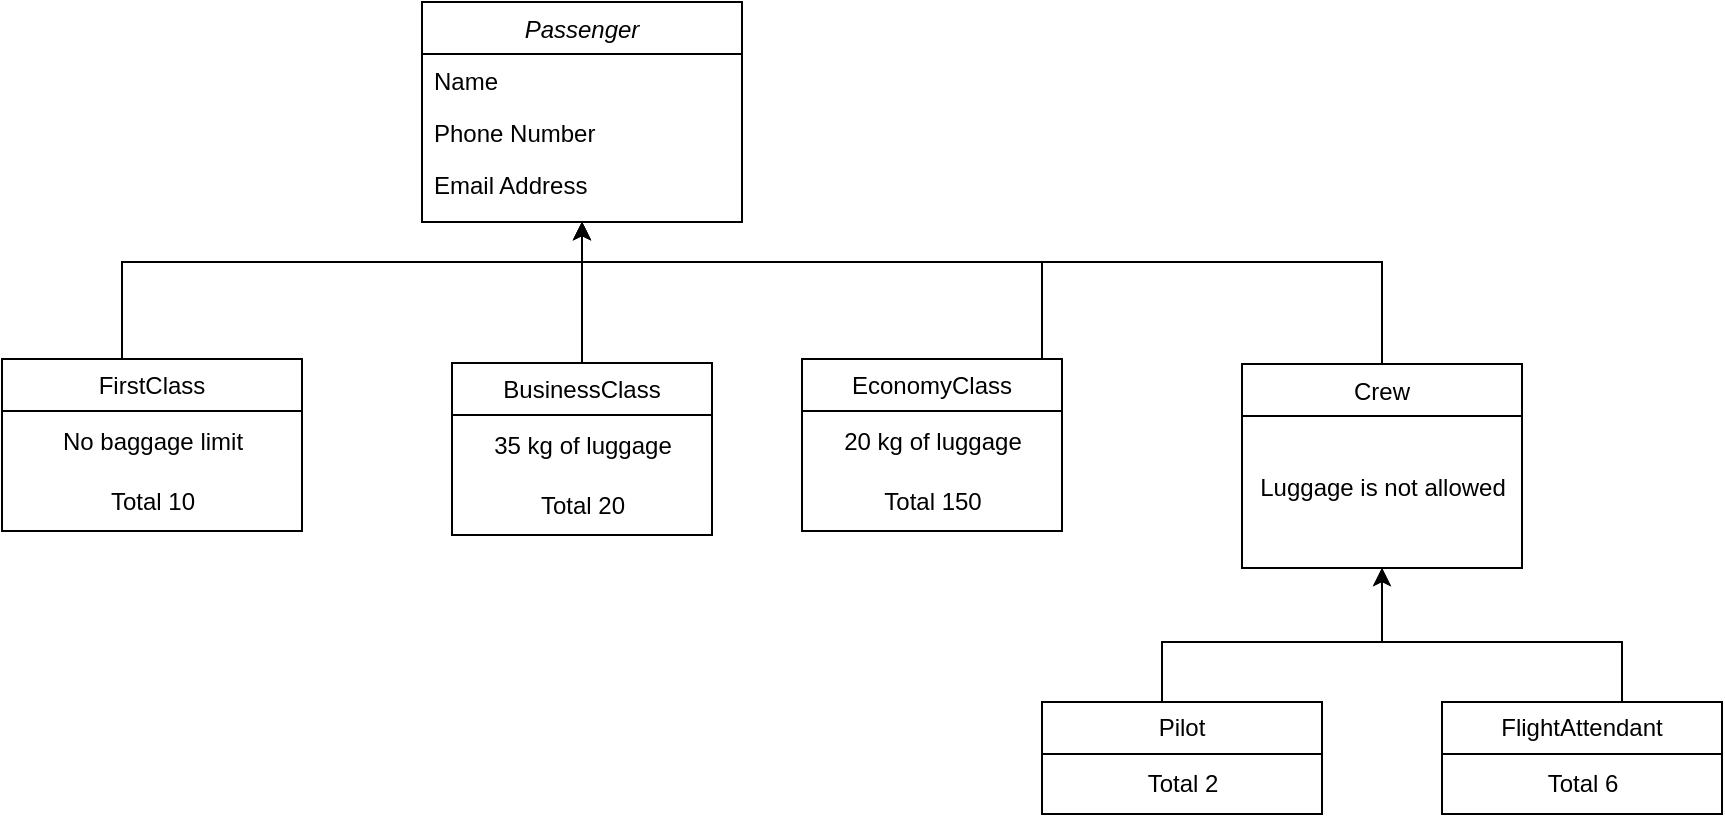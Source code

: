 <mxfile version="22.1.11" type="device">
  <diagram id="C5RBs43oDa-KdzZeNtuy" name="Page-1">
    <mxGraphModel dx="989" dy="514" grid="1" gridSize="10" guides="1" tooltips="1" connect="1" arrows="1" fold="1" page="1" pageScale="1" pageWidth="827" pageHeight="1169" math="0" shadow="0">
      <root>
        <mxCell id="WIyWlLk6GJQsqaUBKTNV-0" />
        <mxCell id="WIyWlLk6GJQsqaUBKTNV-1" parent="WIyWlLk6GJQsqaUBKTNV-0" />
        <mxCell id="zkfFHV4jXpPFQw0GAbJ--0" value="Passenger " style="swimlane;fontStyle=2;align=center;verticalAlign=top;childLayout=stackLayout;horizontal=1;startSize=26;horizontalStack=0;resizeParent=1;resizeLast=0;collapsible=1;marginBottom=0;rounded=0;shadow=0;strokeWidth=1;" parent="WIyWlLk6GJQsqaUBKTNV-1" vertex="1">
          <mxGeometry x="310" y="40" width="160" height="110" as="geometry">
            <mxRectangle x="230" y="140" width="160" height="26" as="alternateBounds" />
          </mxGeometry>
        </mxCell>
        <mxCell id="zkfFHV4jXpPFQw0GAbJ--1" value="Name" style="text;align=left;verticalAlign=top;spacingLeft=4;spacingRight=4;overflow=hidden;rotatable=0;points=[[0,0.5],[1,0.5]];portConstraint=eastwest;" parent="zkfFHV4jXpPFQw0GAbJ--0" vertex="1">
          <mxGeometry y="26" width="160" height="26" as="geometry" />
        </mxCell>
        <mxCell id="zkfFHV4jXpPFQw0GAbJ--2" value="Phone Number" style="text;align=left;verticalAlign=top;spacingLeft=4;spacingRight=4;overflow=hidden;rotatable=0;points=[[0,0.5],[1,0.5]];portConstraint=eastwest;rounded=0;shadow=0;html=0;" parent="zkfFHV4jXpPFQw0GAbJ--0" vertex="1">
          <mxGeometry y="52" width="160" height="26" as="geometry" />
        </mxCell>
        <mxCell id="zkfFHV4jXpPFQw0GAbJ--3" value="Email Address" style="text;align=left;verticalAlign=top;spacingLeft=4;spacingRight=4;overflow=hidden;rotatable=0;points=[[0,0.5],[1,0.5]];portConstraint=eastwest;rounded=0;shadow=0;html=0;" parent="zkfFHV4jXpPFQw0GAbJ--0" vertex="1">
          <mxGeometry y="78" width="160" height="26" as="geometry" />
        </mxCell>
        <mxCell id="KulanJFz60Vl3F21Lzec-38" style="edgeStyle=orthogonalEdgeStyle;rounded=0;orthogonalLoop=1;jettySize=auto;html=1;" edge="1" parent="WIyWlLk6GJQsqaUBKTNV-1" source="zkfFHV4jXpPFQw0GAbJ--17" target="zkfFHV4jXpPFQw0GAbJ--0">
          <mxGeometry relative="1" as="geometry">
            <Array as="points">
              <mxPoint x="790" y="170" />
              <mxPoint x="390" y="170" />
            </Array>
          </mxGeometry>
        </mxCell>
        <mxCell id="zkfFHV4jXpPFQw0GAbJ--17" value="Crew " style="swimlane;fontStyle=0;align=center;verticalAlign=top;childLayout=stackLayout;horizontal=1;startSize=26;horizontalStack=0;resizeParent=1;resizeLast=0;collapsible=1;marginBottom=0;rounded=0;shadow=0;strokeWidth=1;" parent="WIyWlLk6GJQsqaUBKTNV-1" vertex="1">
          <mxGeometry x="720" y="221" width="140" height="102" as="geometry">
            <mxRectangle x="550" y="140" width="160" height="26" as="alternateBounds" />
          </mxGeometry>
        </mxCell>
        <mxCell id="KulanJFz60Vl3F21Lzec-39" style="edgeStyle=orthogonalEdgeStyle;rounded=0;orthogonalLoop=1;jettySize=auto;html=1;" edge="1" parent="WIyWlLk6GJQsqaUBKTNV-1" source="KulanJFz60Vl3F21Lzec-13" target="zkfFHV4jXpPFQw0GAbJ--17">
          <mxGeometry relative="1" as="geometry">
            <Array as="points">
              <mxPoint x="680" y="360" />
              <mxPoint x="790" y="360" />
            </Array>
          </mxGeometry>
        </mxCell>
        <mxCell id="KulanJFz60Vl3F21Lzec-13" value=" Pilot" style="swimlane;fontStyle=0;childLayout=stackLayout;horizontal=1;startSize=26;fillColor=none;horizontalStack=0;resizeParent=1;resizeParentMax=0;resizeLast=0;collapsible=1;marginBottom=0;whiteSpace=wrap;html=1;" vertex="1" parent="WIyWlLk6GJQsqaUBKTNV-1">
          <mxGeometry x="620" y="390" width="140" height="56" as="geometry" />
        </mxCell>
        <mxCell id="KulanJFz60Vl3F21Lzec-46" value="Total 2" style="text;html=1;align=center;verticalAlign=middle;resizable=0;points=[];autosize=1;strokeColor=none;fillColor=none;" vertex="1" parent="KulanJFz60Vl3F21Lzec-13">
          <mxGeometry y="26" width="140" height="30" as="geometry" />
        </mxCell>
        <mxCell id="KulanJFz60Vl3F21Lzec-40" style="edgeStyle=orthogonalEdgeStyle;rounded=0;orthogonalLoop=1;jettySize=auto;html=1;" edge="1" parent="WIyWlLk6GJQsqaUBKTNV-1" source="KulanJFz60Vl3F21Lzec-17" target="zkfFHV4jXpPFQw0GAbJ--17">
          <mxGeometry relative="1" as="geometry">
            <Array as="points">
              <mxPoint x="910" y="360" />
              <mxPoint x="790" y="360" />
            </Array>
          </mxGeometry>
        </mxCell>
        <mxCell id="KulanJFz60Vl3F21Lzec-17" value="FlightAttendant" style="swimlane;fontStyle=0;childLayout=stackLayout;horizontal=1;startSize=26;fillColor=none;horizontalStack=0;resizeParent=1;resizeParentMax=0;resizeLast=0;collapsible=1;marginBottom=0;whiteSpace=wrap;html=1;" vertex="1" parent="WIyWlLk6GJQsqaUBKTNV-1">
          <mxGeometry x="820" y="390" width="140" height="56" as="geometry" />
        </mxCell>
        <mxCell id="KulanJFz60Vl3F21Lzec-48" value="Total 6" style="text;html=1;align=center;verticalAlign=middle;resizable=0;points=[];autosize=1;strokeColor=none;fillColor=none;" vertex="1" parent="KulanJFz60Vl3F21Lzec-17">
          <mxGeometry y="26" width="140" height="30" as="geometry" />
        </mxCell>
        <mxCell id="KulanJFz60Vl3F21Lzec-34" style="edgeStyle=orthogonalEdgeStyle;rounded=0;orthogonalLoop=1;jettySize=auto;html=1;" edge="1" parent="WIyWlLk6GJQsqaUBKTNV-1" source="KulanJFz60Vl3F21Lzec-21" target="zkfFHV4jXpPFQw0GAbJ--0">
          <mxGeometry relative="1" as="geometry">
            <Array as="points">
              <mxPoint x="160" y="170" />
              <mxPoint x="390" y="170" />
            </Array>
          </mxGeometry>
        </mxCell>
        <mxCell id="KulanJFz60Vl3F21Lzec-21" value="FirstClass" style="swimlane;fontStyle=0;childLayout=stackLayout;horizontal=1;startSize=26;fillColor=none;horizontalStack=0;resizeParent=1;resizeParentMax=0;resizeLast=0;collapsible=1;marginBottom=0;whiteSpace=wrap;html=1;" vertex="1" parent="WIyWlLk6GJQsqaUBKTNV-1">
          <mxGeometry x="100" y="218.5" width="150" height="86" as="geometry" />
        </mxCell>
        <mxCell id="KulanJFz60Vl3F21Lzec-43" value="No baggage limit" style="text;html=1;align=center;verticalAlign=middle;resizable=0;points=[];autosize=1;strokeColor=none;fillColor=none;" vertex="1" parent="KulanJFz60Vl3F21Lzec-21">
          <mxGeometry y="26" width="150" height="30" as="geometry" />
        </mxCell>
        <mxCell id="KulanJFz60Vl3F21Lzec-44" value="Total 10" style="text;html=1;align=center;verticalAlign=middle;resizable=0;points=[];autosize=1;strokeColor=none;fillColor=none;" vertex="1" parent="KulanJFz60Vl3F21Lzec-21">
          <mxGeometry y="56" width="150" height="30" as="geometry" />
        </mxCell>
        <mxCell id="KulanJFz60Vl3F21Lzec-36" style="edgeStyle=orthogonalEdgeStyle;rounded=0;orthogonalLoop=1;jettySize=auto;html=1;" edge="1" parent="WIyWlLk6GJQsqaUBKTNV-1" source="KulanJFz60Vl3F21Lzec-26" target="zkfFHV4jXpPFQw0GAbJ--0">
          <mxGeometry relative="1" as="geometry" />
        </mxCell>
        <mxCell id="KulanJFz60Vl3F21Lzec-26" value="BusinessClass" style="swimlane;fontStyle=0;childLayout=stackLayout;horizontal=1;startSize=26;fillColor=none;horizontalStack=0;resizeParent=1;resizeParentMax=0;resizeLast=0;collapsible=1;marginBottom=0;whiteSpace=wrap;html=1;" vertex="1" parent="WIyWlLk6GJQsqaUBKTNV-1">
          <mxGeometry x="325" y="220.5" width="130" height="86" as="geometry" />
        </mxCell>
        <mxCell id="KulanJFz60Vl3F21Lzec-42" value="35 kg of luggage" style="text;html=1;align=center;verticalAlign=middle;resizable=0;points=[];autosize=1;strokeColor=none;fillColor=none;" vertex="1" parent="KulanJFz60Vl3F21Lzec-26">
          <mxGeometry y="26" width="130" height="30" as="geometry" />
        </mxCell>
        <mxCell id="KulanJFz60Vl3F21Lzec-45" value="Total 20" style="text;html=1;align=center;verticalAlign=middle;resizable=0;points=[];autosize=1;strokeColor=none;fillColor=none;" vertex="1" parent="KulanJFz60Vl3F21Lzec-26">
          <mxGeometry y="56" width="130" height="30" as="geometry" />
        </mxCell>
        <mxCell id="KulanJFz60Vl3F21Lzec-37" style="edgeStyle=orthogonalEdgeStyle;rounded=0;orthogonalLoop=1;jettySize=auto;html=1;" edge="1" parent="WIyWlLk6GJQsqaUBKTNV-1" source="KulanJFz60Vl3F21Lzec-30" target="zkfFHV4jXpPFQw0GAbJ--0">
          <mxGeometry relative="1" as="geometry">
            <Array as="points">
              <mxPoint x="620" y="170" />
              <mxPoint x="390" y="170" />
            </Array>
          </mxGeometry>
        </mxCell>
        <mxCell id="KulanJFz60Vl3F21Lzec-30" value="EconomyClass" style="swimlane;fontStyle=0;childLayout=stackLayout;horizontal=1;startSize=26;fillColor=none;horizontalStack=0;resizeParent=1;resizeParentMax=0;resizeLast=0;collapsible=1;marginBottom=0;whiteSpace=wrap;html=1;" vertex="1" parent="WIyWlLk6GJQsqaUBKTNV-1">
          <mxGeometry x="500" y="218.5" width="130" height="86" as="geometry" />
        </mxCell>
        <mxCell id="KulanJFz60Vl3F21Lzec-41" value="20 kg of luggage" style="text;html=1;align=center;verticalAlign=middle;resizable=0;points=[];autosize=1;strokeColor=none;fillColor=none;" vertex="1" parent="KulanJFz60Vl3F21Lzec-30">
          <mxGeometry y="26" width="130" height="30" as="geometry" />
        </mxCell>
        <mxCell id="KulanJFz60Vl3F21Lzec-47" value="Total 150" style="text;html=1;align=center;verticalAlign=middle;resizable=0;points=[];autosize=1;strokeColor=none;fillColor=none;" vertex="1" parent="KulanJFz60Vl3F21Lzec-30">
          <mxGeometry y="56" width="130" height="30" as="geometry" />
        </mxCell>
        <mxCell id="KulanJFz60Vl3F21Lzec-49" value="Luggage is not allowed" style="text;html=1;align=center;verticalAlign=middle;resizable=0;points=[];autosize=1;strokeColor=none;fillColor=none;" vertex="1" parent="WIyWlLk6GJQsqaUBKTNV-1">
          <mxGeometry x="715" y="268" width="150" height="30" as="geometry" />
        </mxCell>
      </root>
    </mxGraphModel>
  </diagram>
</mxfile>
